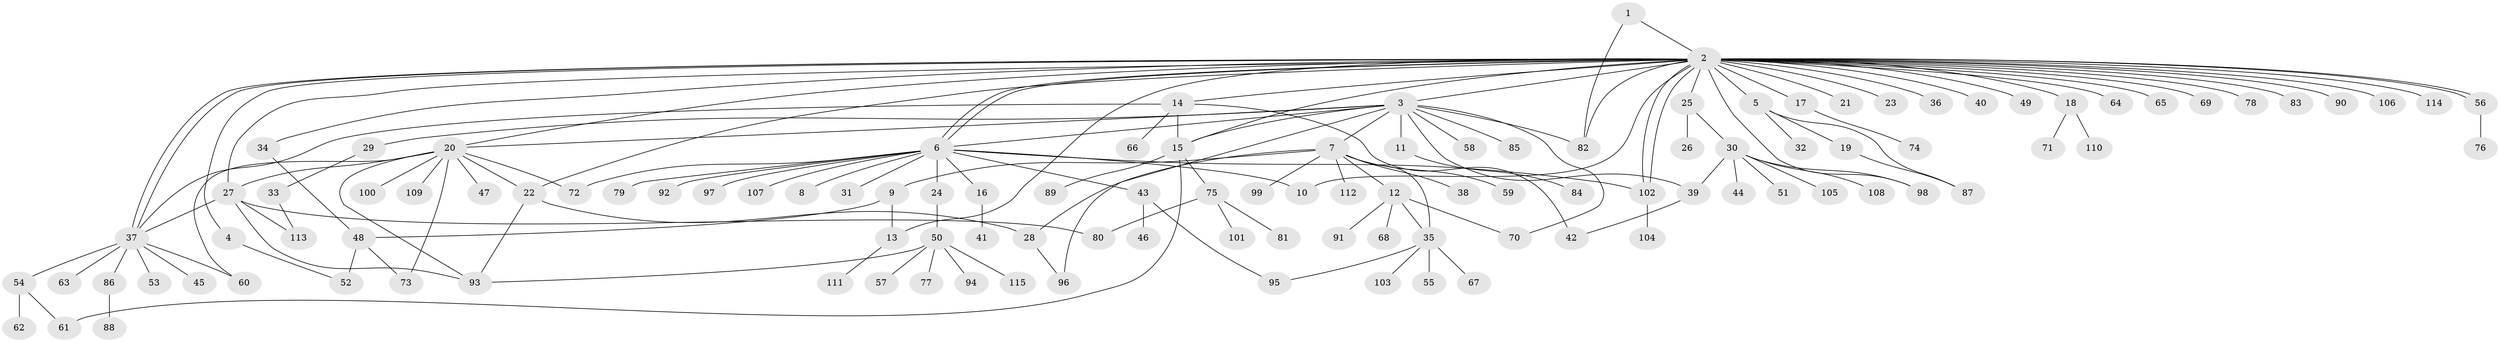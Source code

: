 // Generated by graph-tools (version 1.1) at 2025/50/03/09/25 03:50:00]
// undirected, 115 vertices, 151 edges
graph export_dot {
graph [start="1"]
  node [color=gray90,style=filled];
  1;
  2;
  3;
  4;
  5;
  6;
  7;
  8;
  9;
  10;
  11;
  12;
  13;
  14;
  15;
  16;
  17;
  18;
  19;
  20;
  21;
  22;
  23;
  24;
  25;
  26;
  27;
  28;
  29;
  30;
  31;
  32;
  33;
  34;
  35;
  36;
  37;
  38;
  39;
  40;
  41;
  42;
  43;
  44;
  45;
  46;
  47;
  48;
  49;
  50;
  51;
  52;
  53;
  54;
  55;
  56;
  57;
  58;
  59;
  60;
  61;
  62;
  63;
  64;
  65;
  66;
  67;
  68;
  69;
  70;
  71;
  72;
  73;
  74;
  75;
  76;
  77;
  78;
  79;
  80;
  81;
  82;
  83;
  84;
  85;
  86;
  87;
  88;
  89;
  90;
  91;
  92;
  93;
  94;
  95;
  96;
  97;
  98;
  99;
  100;
  101;
  102;
  103;
  104;
  105;
  106;
  107;
  108;
  109;
  110;
  111;
  112;
  113;
  114;
  115;
  1 -- 2;
  1 -- 82;
  2 -- 3;
  2 -- 4;
  2 -- 5;
  2 -- 6;
  2 -- 6;
  2 -- 10;
  2 -- 13;
  2 -- 14;
  2 -- 15;
  2 -- 17;
  2 -- 18;
  2 -- 20;
  2 -- 21;
  2 -- 22;
  2 -- 23;
  2 -- 25;
  2 -- 27;
  2 -- 34;
  2 -- 36;
  2 -- 37;
  2 -- 37;
  2 -- 40;
  2 -- 49;
  2 -- 56;
  2 -- 56;
  2 -- 64;
  2 -- 65;
  2 -- 69;
  2 -- 78;
  2 -- 82;
  2 -- 83;
  2 -- 90;
  2 -- 98;
  2 -- 102;
  2 -- 102;
  2 -- 106;
  2 -- 114;
  3 -- 6;
  3 -- 7;
  3 -- 11;
  3 -- 15;
  3 -- 20;
  3 -- 29;
  3 -- 39;
  3 -- 58;
  3 -- 70;
  3 -- 82;
  3 -- 85;
  3 -- 96;
  4 -- 52;
  5 -- 19;
  5 -- 32;
  5 -- 87;
  6 -- 8;
  6 -- 10;
  6 -- 16;
  6 -- 24;
  6 -- 31;
  6 -- 43;
  6 -- 72;
  6 -- 79;
  6 -- 92;
  6 -- 97;
  6 -- 102;
  6 -- 107;
  7 -- 9;
  7 -- 12;
  7 -- 28;
  7 -- 35;
  7 -- 38;
  7 -- 59;
  7 -- 99;
  7 -- 112;
  9 -- 13;
  9 -- 48;
  11 -- 84;
  12 -- 35;
  12 -- 68;
  12 -- 70;
  12 -- 91;
  13 -- 111;
  14 -- 15;
  14 -- 37;
  14 -- 42;
  14 -- 66;
  15 -- 61;
  15 -- 75;
  15 -- 89;
  16 -- 41;
  17 -- 74;
  18 -- 71;
  18 -- 110;
  19 -- 87;
  20 -- 22;
  20 -- 27;
  20 -- 47;
  20 -- 60;
  20 -- 72;
  20 -- 73;
  20 -- 93;
  20 -- 100;
  20 -- 109;
  22 -- 28;
  22 -- 93;
  24 -- 50;
  25 -- 26;
  25 -- 30;
  27 -- 37;
  27 -- 80;
  27 -- 93;
  27 -- 113;
  28 -- 96;
  29 -- 33;
  30 -- 39;
  30 -- 44;
  30 -- 51;
  30 -- 98;
  30 -- 105;
  30 -- 108;
  33 -- 113;
  34 -- 48;
  35 -- 55;
  35 -- 67;
  35 -- 95;
  35 -- 103;
  37 -- 45;
  37 -- 53;
  37 -- 54;
  37 -- 60;
  37 -- 63;
  37 -- 86;
  39 -- 42;
  43 -- 46;
  43 -- 95;
  48 -- 52;
  48 -- 73;
  50 -- 57;
  50 -- 77;
  50 -- 93;
  50 -- 94;
  50 -- 115;
  54 -- 61;
  54 -- 62;
  56 -- 76;
  75 -- 80;
  75 -- 81;
  75 -- 101;
  86 -- 88;
  102 -- 104;
}
